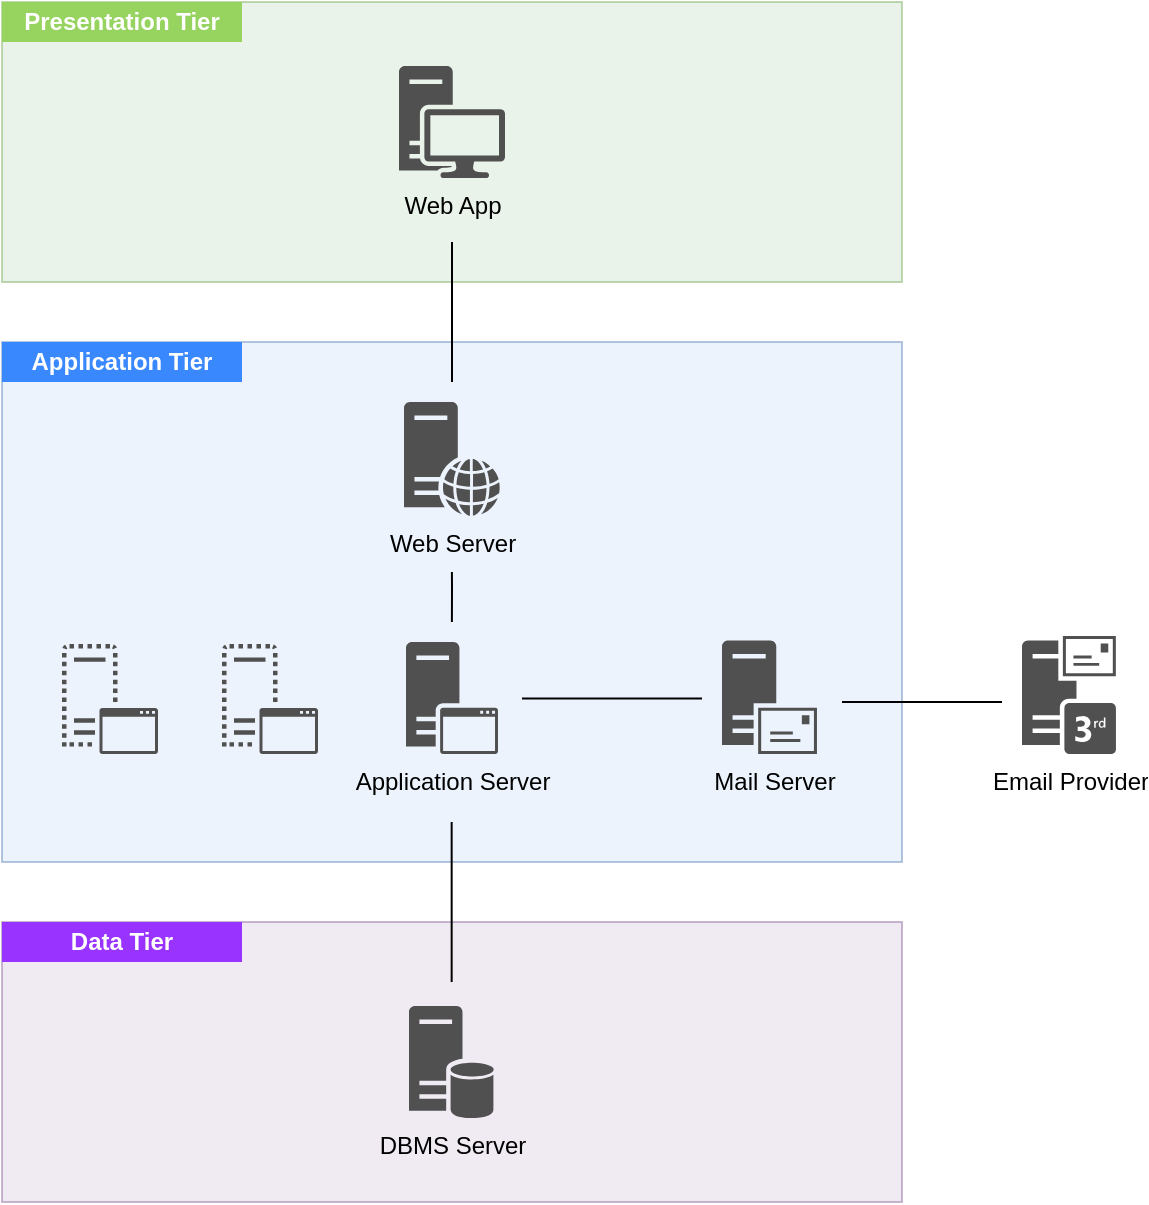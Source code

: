 <mxfile version="25.0.3">
  <diagram name="Page-1" id="3q5IesLyPT4P4VAXkxXf">
    <mxGraphModel grid="1" page="1" gridSize="10" guides="1" tooltips="1" connect="1" arrows="1" fold="1" pageScale="1" pageWidth="827" pageHeight="1169" math="0" shadow="0">
      <root>
        <mxCell id="0" />
        <mxCell id="1" parent="0" />
        <mxCell id="YhPP1zT8cyLyAppZV3kg-44" value="" style="group" connectable="0" vertex="1" parent="1">
          <mxGeometry x="40" y="500" width="450" height="140" as="geometry" />
        </mxCell>
        <mxCell id="YhPP1zT8cyLyAppZV3kg-45" value="" style="rounded=0;whiteSpace=wrap;html=1;fillColor=#e1d5e7;strokeColor=#9673a6;opacity=50;" vertex="1" parent="YhPP1zT8cyLyAppZV3kg-44">
          <mxGeometry width="450" height="140" as="geometry" />
        </mxCell>
        <mxCell id="YhPP1zT8cyLyAppZV3kg-46" value="Data Tier" style="rounded=0;whiteSpace=wrap;html=1;fillColor=#9933FF;strokeColor=none;fontStyle=1;fontColor=#FFFFFF;" vertex="1" parent="YhPP1zT8cyLyAppZV3kg-44">
          <mxGeometry width="120" height="20" as="geometry" />
        </mxCell>
        <mxCell id="YhPP1zT8cyLyAppZV3kg-13" value="DBMS Server" style="sketch=0;pointerEvents=1;shadow=0;dashed=0;html=1;strokeColor=none;fillColor=#505050;labelPosition=center;verticalLabelPosition=bottom;verticalAlign=top;outlineConnect=0;align=center;shape=mxgraph.office.servers.database_server;" vertex="1" parent="YhPP1zT8cyLyAppZV3kg-44">
          <mxGeometry x="203.5" y="42" width="43" height="56" as="geometry" />
        </mxCell>
        <mxCell id="YhPP1zT8cyLyAppZV3kg-43" value="" style="group" connectable="0" vertex="1" parent="1">
          <mxGeometry x="40" y="210" width="450" height="260" as="geometry" />
        </mxCell>
        <mxCell id="YhPP1zT8cyLyAppZV3kg-36" value="" style="rounded=0;whiteSpace=wrap;html=1;fillColor=#dae8fc;strokeColor=#6c8ebf;opacity=50;" vertex="1" parent="YhPP1zT8cyLyAppZV3kg-43">
          <mxGeometry width="450" height="260" as="geometry" />
        </mxCell>
        <mxCell id="YhPP1zT8cyLyAppZV3kg-37" value="Application Tier" style="rounded=0;whiteSpace=wrap;html=1;fillColor=#3a88fe;strokeColor=none;fontColor=#FFFFFF;fontStyle=1" vertex="1" parent="YhPP1zT8cyLyAppZV3kg-43">
          <mxGeometry width="120" height="20" as="geometry" />
        </mxCell>
        <mxCell id="YhPP1zT8cyLyAppZV3kg-42" value="" style="group" connectable="0" vertex="1" parent="1">
          <mxGeometry x="40" y="40" width="450" height="140" as="geometry" />
        </mxCell>
        <mxCell id="YhPP1zT8cyLyAppZV3kg-25" value="" style="rounded=0;whiteSpace=wrap;html=1;fillColor=#d5e8d4;strokeColor=#82b366;opacity=50;" vertex="1" parent="YhPP1zT8cyLyAppZV3kg-42">
          <mxGeometry width="450" height="140" as="geometry" />
        </mxCell>
        <mxCell id="YhPP1zT8cyLyAppZV3kg-35" value="Presentation Tier" style="rounded=0;whiteSpace=wrap;html=1;fillColor=#96d35f;strokeColor=none;fontColor=#FFFFFF;fontStyle=1" vertex="1" parent="YhPP1zT8cyLyAppZV3kg-42">
          <mxGeometry width="120" height="20" as="geometry" />
        </mxCell>
        <mxCell id="YhPP1zT8cyLyAppZV3kg-11" value="Web Server" style="sketch=0;pointerEvents=1;shadow=0;dashed=0;html=1;strokeColor=none;fillColor=#505050;labelPosition=center;verticalLabelPosition=bottom;verticalAlign=top;outlineConnect=0;align=center;shape=mxgraph.office.servers.web_server;" vertex="1" parent="1">
          <mxGeometry x="241" y="240" width="48" height="57" as="geometry" />
        </mxCell>
        <mxCell id="YhPP1zT8cyLyAppZV3kg-30" style="edgeStyle=orthogonalEdgeStyle;rounded=0;orthogonalLoop=1;jettySize=auto;html=1;endArrow=none;endFill=0;" edge="1" parent="1">
          <mxGeometry relative="1" as="geometry">
            <mxPoint x="300" y="388.3" as="sourcePoint" />
            <mxPoint x="390" y="388.3" as="targetPoint" />
            <Array as="points">
              <mxPoint x="301" y="389.01" />
            </Array>
          </mxGeometry>
        </mxCell>
        <mxCell id="YhPP1zT8cyLyAppZV3kg-14" value="Application Server" style="sketch=0;pointerEvents=1;shadow=0;dashed=0;html=1;strokeColor=none;fillColor=#505050;labelPosition=center;verticalLabelPosition=bottom;verticalAlign=top;outlineConnect=0;align=center;shape=mxgraph.office.servers.application_server;" vertex="1" parent="1">
          <mxGeometry x="242" y="360" width="46" height="56" as="geometry" />
        </mxCell>
        <mxCell id="YhPP1zT8cyLyAppZV3kg-26" style="edgeStyle=orthogonalEdgeStyle;rounded=0;orthogonalLoop=1;jettySize=auto;html=1;endArrow=none;endFill=0;" edge="1" parent="1">
          <mxGeometry relative="1" as="geometry">
            <mxPoint x="265" y="160" as="sourcePoint" />
            <mxPoint x="265" y="230" as="targetPoint" />
            <Array as="points">
              <mxPoint x="265" y="186" />
              <mxPoint x="265" y="186" />
            </Array>
          </mxGeometry>
        </mxCell>
        <mxCell id="YhPP1zT8cyLyAppZV3kg-15" value="Web App" style="sketch=0;pointerEvents=1;shadow=0;dashed=0;html=1;strokeColor=none;fillColor=#505050;labelPosition=center;verticalLabelPosition=bottom;verticalAlign=top;outlineConnect=0;align=center;shape=mxgraph.office.devices.workstation;" vertex="1" parent="1">
          <mxGeometry x="238.5" y="72" width="53" height="56" as="geometry" />
        </mxCell>
        <mxCell id="YhPP1zT8cyLyAppZV3kg-17" value="Email Provider" style="sketch=0;pointerEvents=1;shadow=0;dashed=0;html=1;strokeColor=none;fillColor=#505050;labelPosition=center;verticalLabelPosition=bottom;verticalAlign=top;outlineConnect=0;align=center;shape=mxgraph.office.servers.3rd_party_mail_server;" vertex="1" parent="1">
          <mxGeometry x="550" y="357" width="47" height="59" as="geometry" />
        </mxCell>
        <mxCell id="YhPP1zT8cyLyAppZV3kg-22" value="" style="sketch=0;pointerEvents=1;shadow=0;dashed=0;html=1;strokeColor=none;fillColor=#505050;labelPosition=center;verticalLabelPosition=bottom;verticalAlign=top;outlineConnect=0;align=center;shape=mxgraph.office.servers.virtual_application_server;" vertex="1" parent="1">
          <mxGeometry x="150" y="361" width="48" height="55" as="geometry" />
        </mxCell>
        <mxCell id="YhPP1zT8cyLyAppZV3kg-23" value="" style="sketch=0;pointerEvents=1;shadow=0;dashed=0;html=1;strokeColor=none;fillColor=#505050;labelPosition=center;verticalLabelPosition=bottom;verticalAlign=top;outlineConnect=0;align=center;shape=mxgraph.office.servers.virtual_application_server;" vertex="1" parent="1">
          <mxGeometry x="70" y="361" width="48" height="55" as="geometry" />
        </mxCell>
        <mxCell id="YhPP1zT8cyLyAppZV3kg-33" value="" style="group;opacity=80;" connectable="0" vertex="1" parent="1">
          <mxGeometry x="400" y="356" width="53" height="60" as="geometry" />
        </mxCell>
        <mxCell id="YhPP1zT8cyLyAppZV3kg-24" value="Mail Server" style="sketch=0;pointerEvents=1;shadow=0;dashed=0;html=1;strokeColor=none;fillColor=#505050;labelPosition=center;verticalLabelPosition=bottom;verticalAlign=top;outlineConnect=0;align=center;shape=mxgraph.office.servers.exchange_hub_transport_server_role;" vertex="1" parent="YhPP1zT8cyLyAppZV3kg-33">
          <mxGeometry y="1" width="52" height="59" as="geometry" />
        </mxCell>
        <mxCell id="YhPP1zT8cyLyAppZV3kg-32" value="" style="rounded=0;whiteSpace=wrap;html=1;aspect=fixed;strokeColor=none;" vertex="1" parent="YhPP1zT8cyLyAppZV3kg-33">
          <mxGeometry x="31" width="22" height="22" as="geometry" />
        </mxCell>
        <mxCell id="YhPP1zT8cyLyAppZV3kg-39" value="" style="rounded=0;whiteSpace=wrap;html=1;strokeColor=none;aspect=fixed;fillColor=#dae8fc;opacity=50;" vertex="1" parent="YhPP1zT8cyLyAppZV3kg-33">
          <mxGeometry x="31" width="22" height="22" as="geometry" />
        </mxCell>
        <mxCell id="YhPP1zT8cyLyAppZV3kg-38" style="edgeStyle=orthogonalEdgeStyle;rounded=0;orthogonalLoop=1;jettySize=auto;html=1;endArrow=none;endFill=0;endSize=7;" edge="1" parent="1">
          <mxGeometry relative="1" as="geometry">
            <mxPoint x="264.95" y="325" as="sourcePoint" />
            <mxPoint x="264.95" y="350" as="targetPoint" />
            <Array as="points">
              <mxPoint x="264.86" y="333" />
              <mxPoint x="264.86" y="333" />
            </Array>
          </mxGeometry>
        </mxCell>
        <mxCell id="YhPP1zT8cyLyAppZV3kg-41" style="edgeStyle=orthogonalEdgeStyle;rounded=0;orthogonalLoop=1;jettySize=auto;html=1;endArrow=none;endFill=0;" edge="1" parent="1">
          <mxGeometry relative="1" as="geometry">
            <mxPoint x="460" y="390" as="sourcePoint" />
            <mxPoint x="540" y="390" as="targetPoint" />
            <Array as="points">
              <mxPoint x="506" y="390" />
              <mxPoint x="550" y="390" />
            </Array>
          </mxGeometry>
        </mxCell>
        <mxCell id="YhPP1zT8cyLyAppZV3kg-29" style="edgeStyle=orthogonalEdgeStyle;rounded=0;orthogonalLoop=1;jettySize=auto;html=1;endArrow=none;endFill=0;" edge="1" parent="1">
          <mxGeometry relative="1" as="geometry">
            <mxPoint x="264.83" y="450" as="sourcePoint" />
            <mxPoint x="264.83" y="530" as="targetPoint" />
          </mxGeometry>
        </mxCell>
      </root>
    </mxGraphModel>
  </diagram>
</mxfile>
